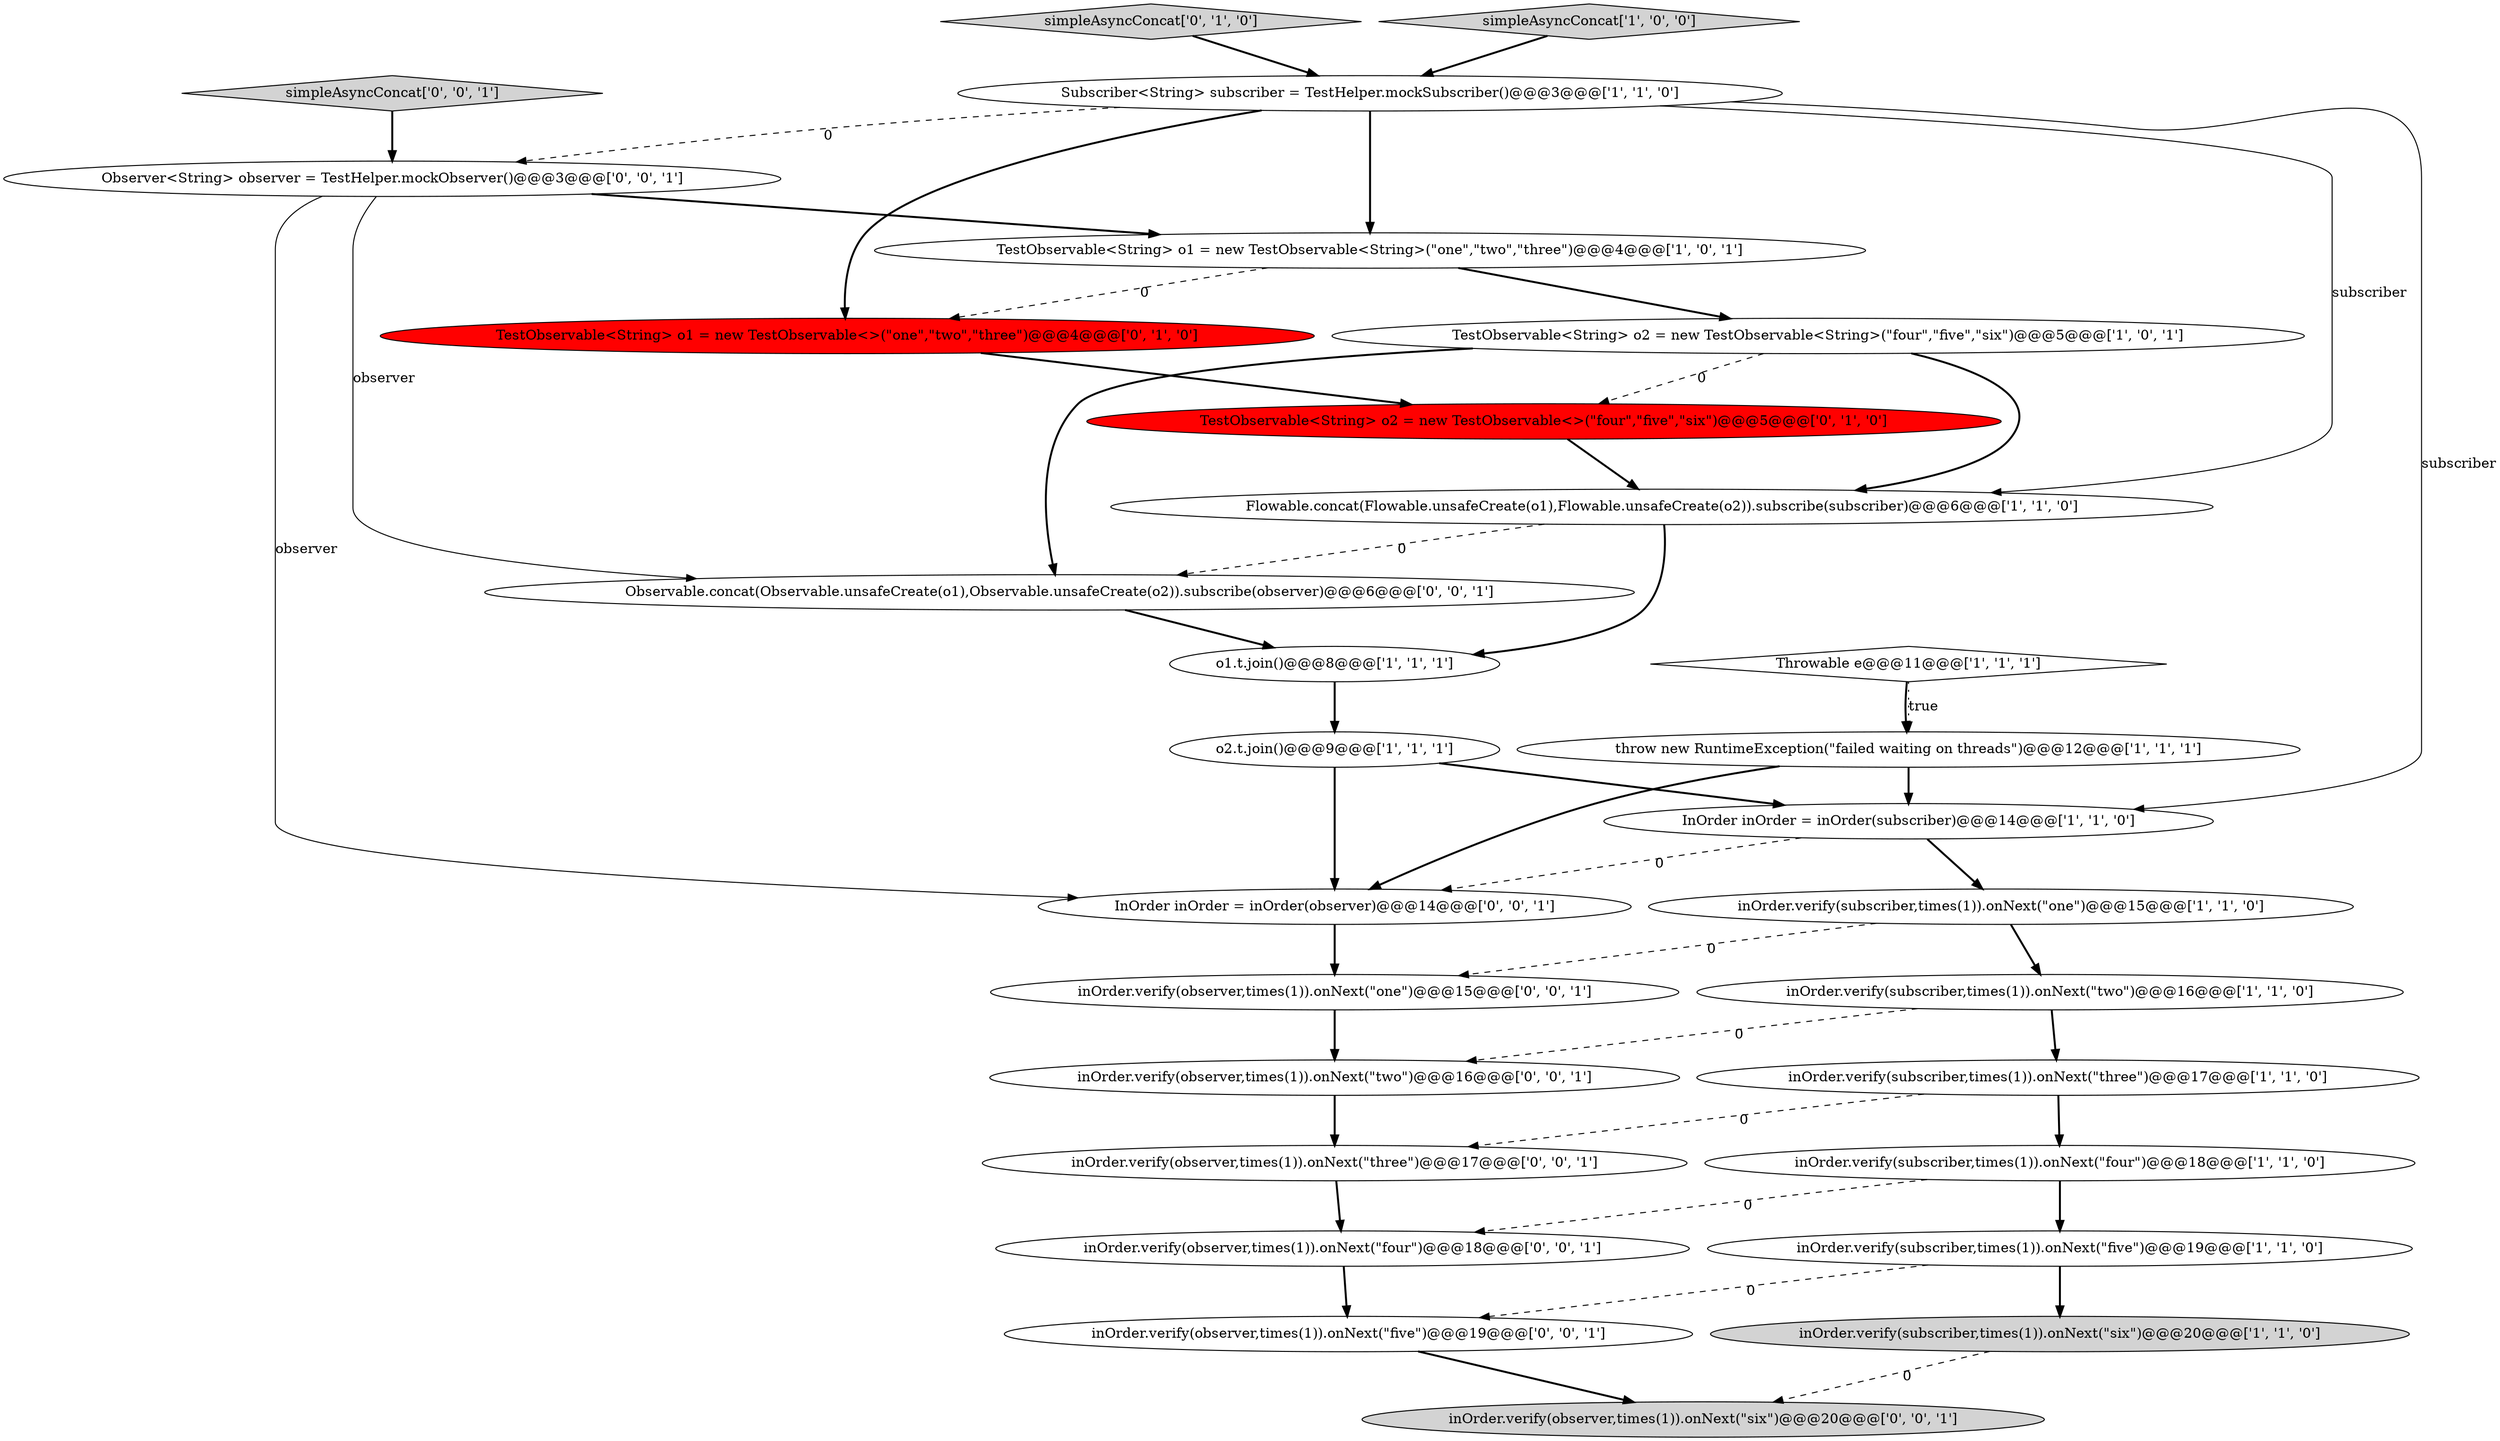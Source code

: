 digraph {
21 [style = filled, label = "simpleAsyncConcat['0', '0', '1']", fillcolor = lightgray, shape = diamond image = "AAA0AAABBB3BBB"];
23 [style = filled, label = "inOrder.verify(observer,times(1)).onNext(\"five\")@@@19@@@['0', '0', '1']", fillcolor = white, shape = ellipse image = "AAA0AAABBB3BBB"];
14 [style = filled, label = "inOrder.verify(subscriber,times(1)).onNext(\"two\")@@@16@@@['1', '1', '0']", fillcolor = white, shape = ellipse image = "AAA0AAABBB1BBB"];
17 [style = filled, label = "TestObservable<String> o1 = new TestObservable<>(\"one\",\"two\",\"three\")@@@4@@@['0', '1', '0']", fillcolor = red, shape = ellipse image = "AAA1AAABBB2BBB"];
6 [style = filled, label = "Subscriber<String> subscriber = TestHelper.mockSubscriber()@@@3@@@['1', '1', '0']", fillcolor = white, shape = ellipse image = "AAA0AAABBB1BBB"];
5 [style = filled, label = "InOrder inOrder = inOrder(subscriber)@@@14@@@['1', '1', '0']", fillcolor = white, shape = ellipse image = "AAA0AAABBB1BBB"];
19 [style = filled, label = "Observable.concat(Observable.unsafeCreate(o1),Observable.unsafeCreate(o2)).subscribe(observer)@@@6@@@['0', '0', '1']", fillcolor = white, shape = ellipse image = "AAA0AAABBB3BBB"];
22 [style = filled, label = "Observer<String> observer = TestHelper.mockObserver()@@@3@@@['0', '0', '1']", fillcolor = white, shape = ellipse image = "AAA0AAABBB3BBB"];
28 [style = filled, label = "inOrder.verify(observer,times(1)).onNext(\"six\")@@@20@@@['0', '0', '1']", fillcolor = lightgray, shape = ellipse image = "AAA0AAABBB3BBB"];
25 [style = filled, label = "inOrder.verify(observer,times(1)).onNext(\"one\")@@@15@@@['0', '0', '1']", fillcolor = white, shape = ellipse image = "AAA0AAABBB3BBB"];
8 [style = filled, label = "inOrder.verify(subscriber,times(1)).onNext(\"one\")@@@15@@@['1', '1', '0']", fillcolor = white, shape = ellipse image = "AAA0AAABBB1BBB"];
9 [style = filled, label = "inOrder.verify(subscriber,times(1)).onNext(\"four\")@@@18@@@['1', '1', '0']", fillcolor = white, shape = ellipse image = "AAA0AAABBB1BBB"];
1 [style = filled, label = "o2.t.join()@@@9@@@['1', '1', '1']", fillcolor = white, shape = ellipse image = "AAA0AAABBB1BBB"];
12 [style = filled, label = "o1.t.join()@@@8@@@['1', '1', '1']", fillcolor = white, shape = ellipse image = "AAA0AAABBB1BBB"];
20 [style = filled, label = "inOrder.verify(observer,times(1)).onNext(\"four\")@@@18@@@['0', '0', '1']", fillcolor = white, shape = ellipse image = "AAA0AAABBB3BBB"];
2 [style = filled, label = "TestObservable<String> o2 = new TestObservable<String>(\"four\",\"five\",\"six\")@@@5@@@['1', '0', '1']", fillcolor = white, shape = ellipse image = "AAA0AAABBB1BBB"];
10 [style = filled, label = "Flowable.concat(Flowable.unsafeCreate(o1),Flowable.unsafeCreate(o2)).subscribe(subscriber)@@@6@@@['1', '1', '0']", fillcolor = white, shape = ellipse image = "AAA0AAABBB1BBB"];
11 [style = filled, label = "Throwable e@@@11@@@['1', '1', '1']", fillcolor = white, shape = diamond image = "AAA0AAABBB1BBB"];
18 [style = filled, label = "simpleAsyncConcat['0', '1', '0']", fillcolor = lightgray, shape = diamond image = "AAA0AAABBB2BBB"];
3 [style = filled, label = "inOrder.verify(subscriber,times(1)).onNext(\"three\")@@@17@@@['1', '1', '0']", fillcolor = white, shape = ellipse image = "AAA0AAABBB1BBB"];
7 [style = filled, label = "inOrder.verify(subscriber,times(1)).onNext(\"five\")@@@19@@@['1', '1', '0']", fillcolor = white, shape = ellipse image = "AAA0AAABBB1BBB"];
13 [style = filled, label = "throw new RuntimeException(\"failed waiting on threads\")@@@12@@@['1', '1', '1']", fillcolor = white, shape = ellipse image = "AAA0AAABBB1BBB"];
16 [style = filled, label = "TestObservable<String> o2 = new TestObservable<>(\"four\",\"five\",\"six\")@@@5@@@['0', '1', '0']", fillcolor = red, shape = ellipse image = "AAA1AAABBB2BBB"];
15 [style = filled, label = "simpleAsyncConcat['1', '0', '0']", fillcolor = lightgray, shape = diamond image = "AAA0AAABBB1BBB"];
24 [style = filled, label = "inOrder.verify(observer,times(1)).onNext(\"two\")@@@16@@@['0', '0', '1']", fillcolor = white, shape = ellipse image = "AAA0AAABBB3BBB"];
27 [style = filled, label = "InOrder inOrder = inOrder(observer)@@@14@@@['0', '0', '1']", fillcolor = white, shape = ellipse image = "AAA0AAABBB3BBB"];
0 [style = filled, label = "TestObservable<String> o1 = new TestObservable<String>(\"one\",\"two\",\"three\")@@@4@@@['1', '0', '1']", fillcolor = white, shape = ellipse image = "AAA0AAABBB1BBB"];
26 [style = filled, label = "inOrder.verify(observer,times(1)).onNext(\"three\")@@@17@@@['0', '0', '1']", fillcolor = white, shape = ellipse image = "AAA0AAABBB3BBB"];
4 [style = filled, label = "inOrder.verify(subscriber,times(1)).onNext(\"six\")@@@20@@@['1', '1', '0']", fillcolor = lightgray, shape = ellipse image = "AAA0AAABBB1BBB"];
1->5 [style = bold, label=""];
6->17 [style = bold, label=""];
14->3 [style = bold, label=""];
14->24 [style = dashed, label="0"];
5->8 [style = bold, label=""];
9->20 [style = dashed, label="0"];
2->19 [style = bold, label=""];
7->23 [style = dashed, label="0"];
3->26 [style = dashed, label="0"];
19->12 [style = bold, label=""];
16->10 [style = bold, label=""];
6->5 [style = solid, label="subscriber"];
22->19 [style = solid, label="observer"];
10->19 [style = dashed, label="0"];
0->2 [style = bold, label=""];
1->27 [style = bold, label=""];
8->14 [style = bold, label=""];
26->20 [style = bold, label=""];
15->6 [style = bold, label=""];
6->0 [style = bold, label=""];
7->4 [style = bold, label=""];
11->13 [style = dotted, label="true"];
9->7 [style = bold, label=""];
2->10 [style = bold, label=""];
12->1 [style = bold, label=""];
0->17 [style = dashed, label="0"];
6->22 [style = dashed, label="0"];
4->28 [style = dashed, label="0"];
23->28 [style = bold, label=""];
3->9 [style = bold, label=""];
25->24 [style = bold, label=""];
24->26 [style = bold, label=""];
5->27 [style = dashed, label="0"];
13->27 [style = bold, label=""];
22->0 [style = bold, label=""];
20->23 [style = bold, label=""];
18->6 [style = bold, label=""];
21->22 [style = bold, label=""];
10->12 [style = bold, label=""];
2->16 [style = dashed, label="0"];
11->13 [style = bold, label=""];
13->5 [style = bold, label=""];
8->25 [style = dashed, label="0"];
6->10 [style = solid, label="subscriber"];
27->25 [style = bold, label=""];
17->16 [style = bold, label=""];
22->27 [style = solid, label="observer"];
}
